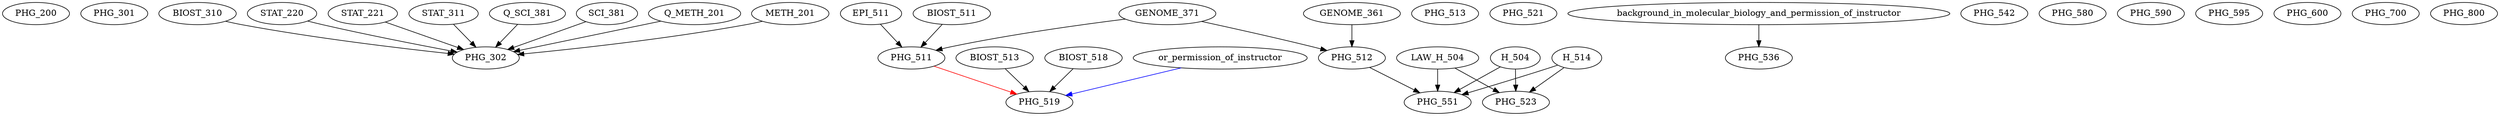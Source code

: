 digraph G {
    PHG_200;
    PHG_301;
    edge [color=black];
    BIOST_310 -> PHG_302;
    STAT_220 -> PHG_302;
    STAT_221 -> PHG_302;
    STAT_311 -> PHG_302;
    Q_SCI_381 -> PHG_302;
    SCI_381 -> PHG_302;
    Q_METH_201 -> PHG_302;
    METH_201 -> PHG_302;
    edge [color=black];
    EPI_511 -> PHG_511;
    BIOST_511 -> PHG_511;
    GENOME_371 -> PHG_511;
    edge [color=black];
    GENOME_361 -> PHG_512;
    GENOME_371 -> PHG_512;
    PHG_513;
    edge [color=black];
    BIOST_513 -> PHG_519;
    BIOST_518 -> PHG_519;
    edge [color=red];
    PHG_511 -> PHG_519;
    edge [color=blue];
    or_permission_of_instructor -> PHG_519;
    PHG_521;
    edge [color=black];
    LAW_H_504 -> PHG_523;
    H_504 -> PHG_523;
    H_514 -> PHG_523;
    edge [color=black];
    background_in_molecular_biology_and_permission_of_instructor -> PHG_536;
    PHG_542;
    edge [color=black];
    LAW_H_504 -> PHG_551;
    H_504 -> PHG_551;
    H_514 -> PHG_551;
    PHG_512 -> PHG_551;
    PHG_580;
    PHG_590;
    PHG_595;
    PHG_600;
    PHG_700;
    PHG_800;
}
